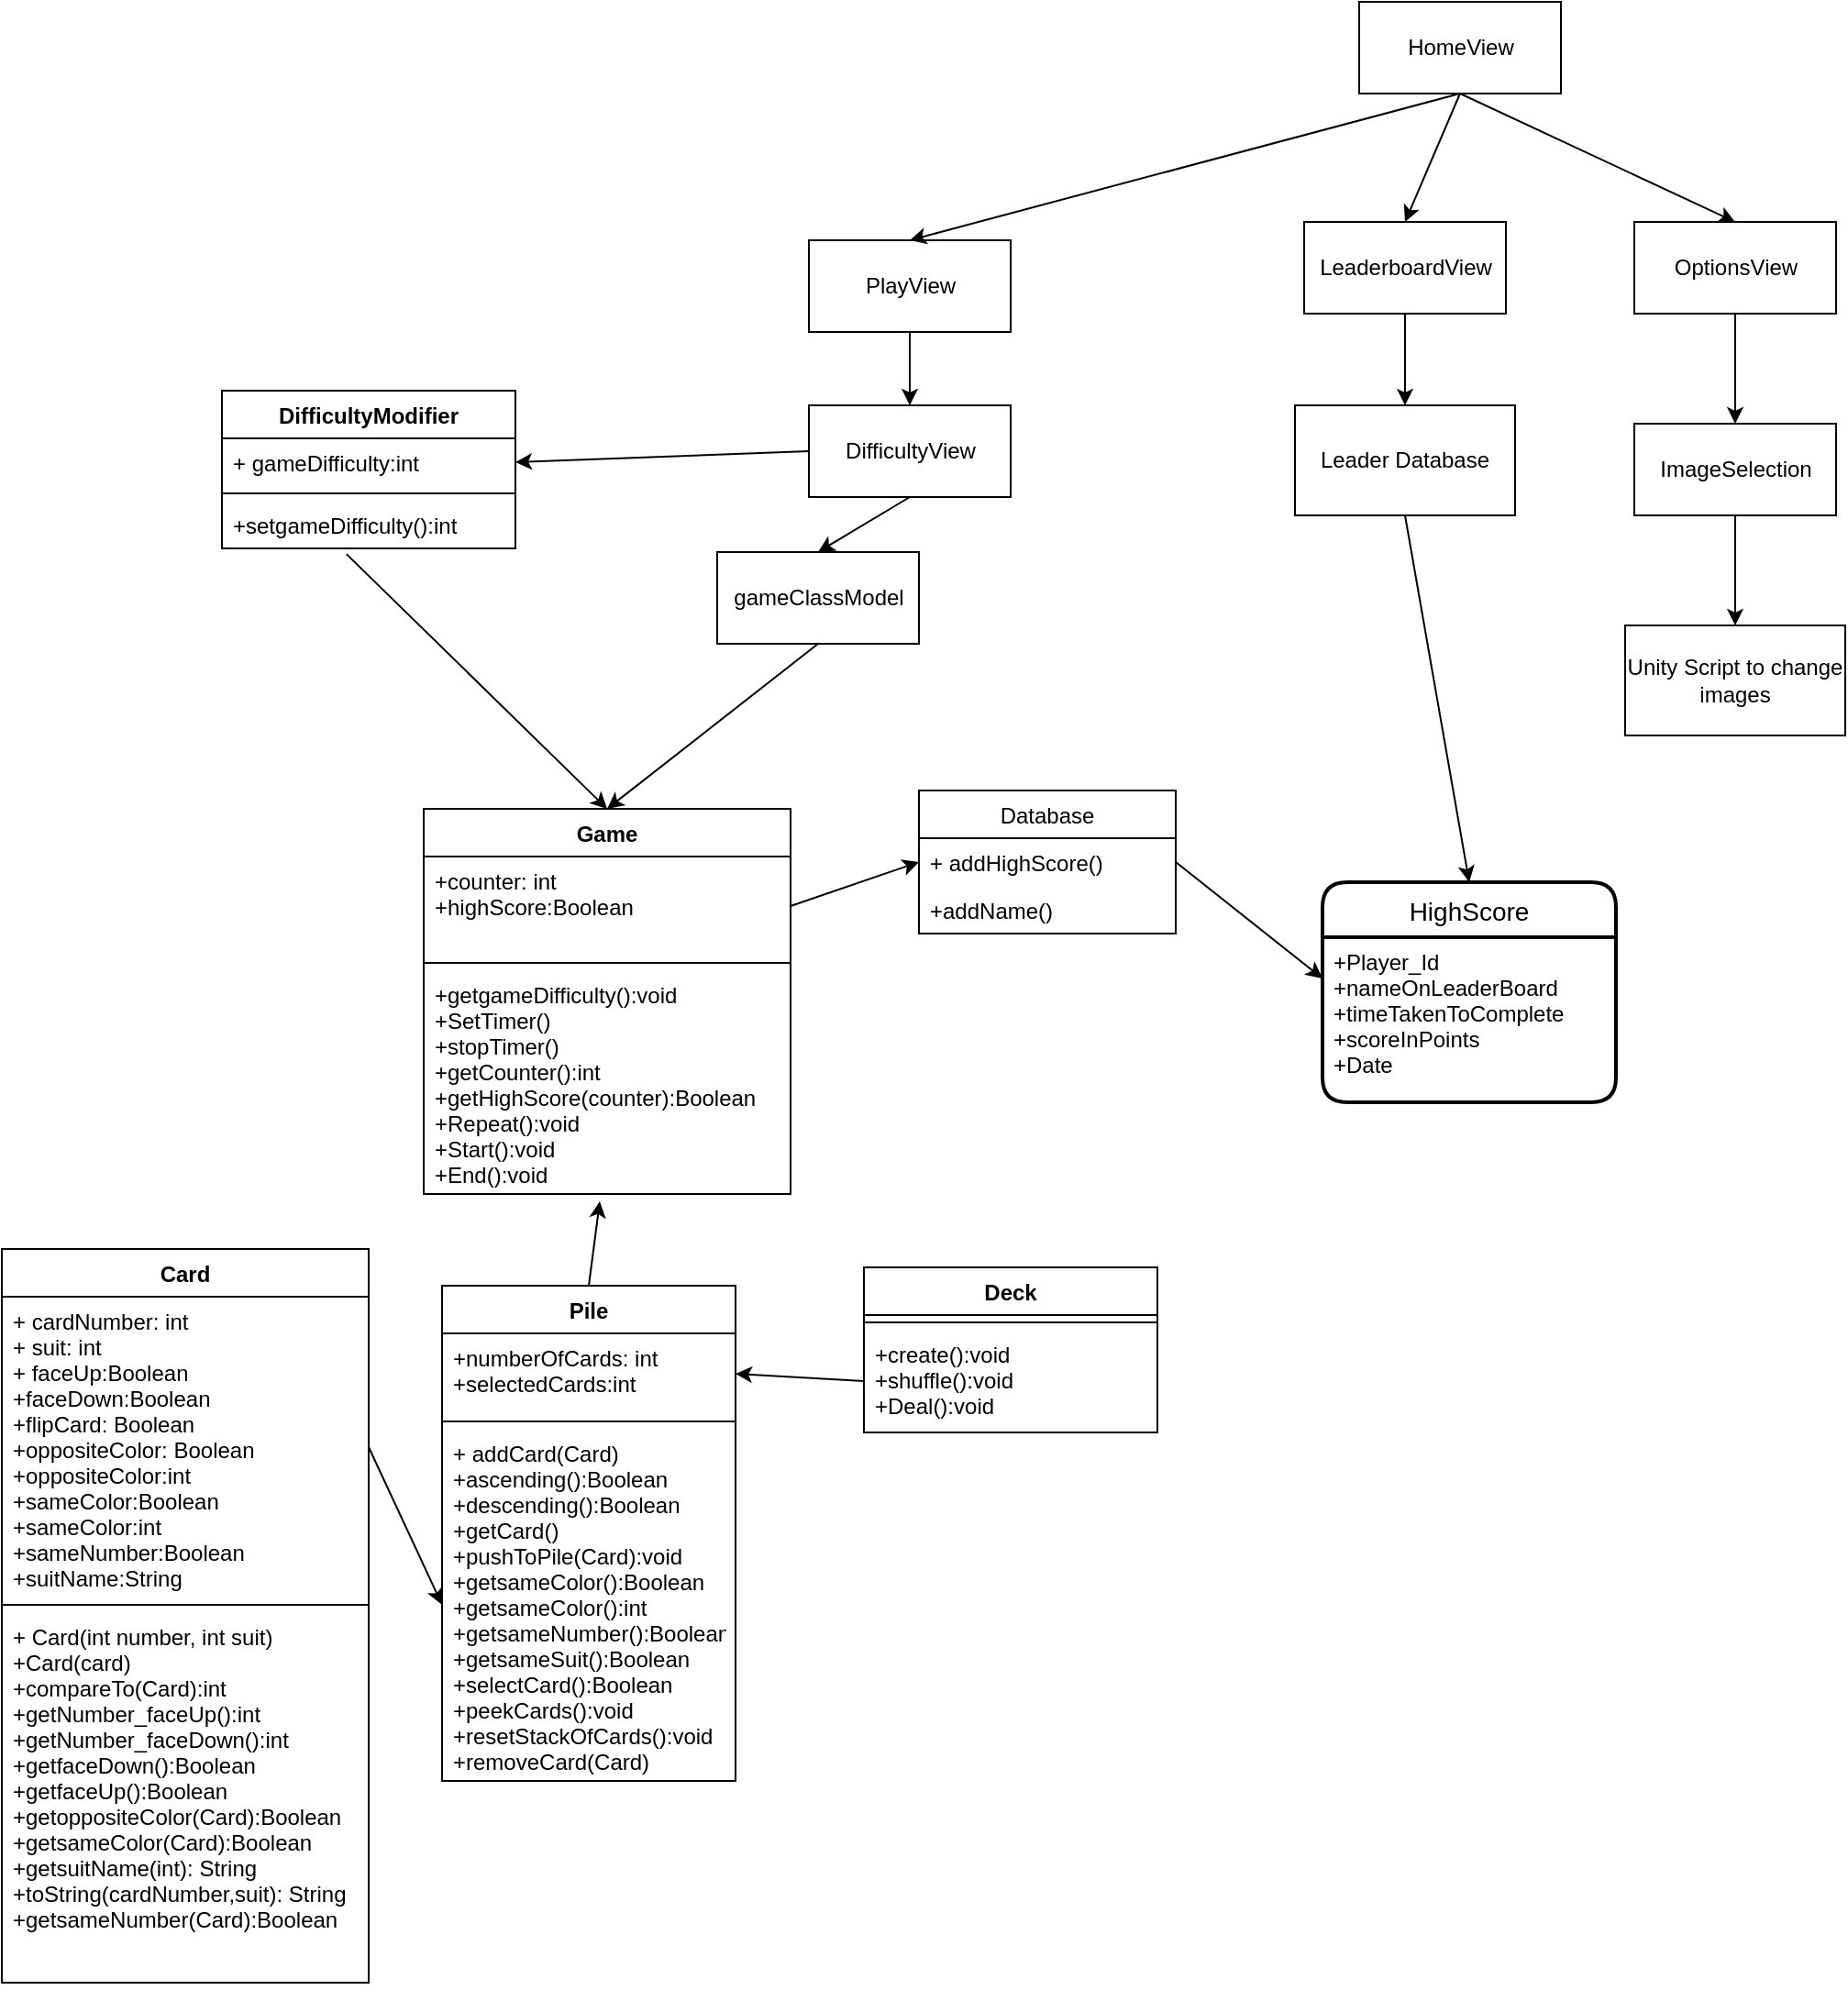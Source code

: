 <mxfile version="13.7.9" type="device"><diagram id="qHLrD52thsAd2I_GOi2f" name="Page-1"><mxGraphModel dx="1278" dy="1136" grid="1" gridSize="10" guides="1" tooltips="1" connect="1" arrows="1" fold="1" page="1" pageScale="1" pageWidth="1600" pageHeight="900" math="0" shadow="0"><root><mxCell id="0"/><mxCell id="1" parent="0"/><mxCell id="CFlfYuKL1mC1rKQbTynZ-1" value="HomeView" style="html=1;" vertex="1" parent="1"><mxGeometry x="800" y="50" width="110" height="50" as="geometry"/></mxCell><mxCell id="CFlfYuKL1mC1rKQbTynZ-2" value="OptionsView" style="html=1;" vertex="1" parent="1"><mxGeometry x="950" y="170" width="110" height="50" as="geometry"/></mxCell><mxCell id="CFlfYuKL1mC1rKQbTynZ-3" value="LeaderboardView" style="html=1;" vertex="1" parent="1"><mxGeometry x="770" y="170" width="110" height="50" as="geometry"/></mxCell><mxCell id="CFlfYuKL1mC1rKQbTynZ-4" value="PlayView" style="html=1;" vertex="1" parent="1"><mxGeometry x="500" y="180" width="110" height="50" as="geometry"/></mxCell><mxCell id="CFlfYuKL1mC1rKQbTynZ-5" value="ImageSelection" style="html=1;" vertex="1" parent="1"><mxGeometry x="950" y="280" width="110" height="50" as="geometry"/></mxCell><mxCell id="CFlfYuKL1mC1rKQbTynZ-6" value="Leader Database" style="rounded=0;whiteSpace=wrap;html=1;" vertex="1" parent="1"><mxGeometry x="765" y="270" width="120" height="60" as="geometry"/></mxCell><mxCell id="CFlfYuKL1mC1rKQbTynZ-7" value="" style="endArrow=classic;html=1;entryX=0.5;entryY=0;entryDx=0;entryDy=0;exitX=0.5;exitY=1;exitDx=0;exitDy=0;" edge="1" parent="1" source="CFlfYuKL1mC1rKQbTynZ-3" target="CFlfYuKL1mC1rKQbTynZ-6"><mxGeometry width="50" height="50" relative="1" as="geometry"><mxPoint x="680" y="390" as="sourcePoint"/><mxPoint x="730" y="340" as="targetPoint"/></mxGeometry></mxCell><mxCell id="CFlfYuKL1mC1rKQbTynZ-9" value="" style="endArrow=classic;html=1;exitX=0.5;exitY=1;exitDx=0;exitDy=0;entryX=0.5;entryY=0;entryDx=0;entryDy=0;" edge="1" parent="1" source="CFlfYuKL1mC1rKQbTynZ-1" target="CFlfYuKL1mC1rKQbTynZ-2"><mxGeometry width="50" height="50" relative="1" as="geometry"><mxPoint x="830" y="390" as="sourcePoint"/><mxPoint x="880" y="340" as="targetPoint"/></mxGeometry></mxCell><mxCell id="CFlfYuKL1mC1rKQbTynZ-10" value="" style="endArrow=classic;html=1;exitX=0.5;exitY=1;exitDx=0;exitDy=0;entryX=0.5;entryY=0;entryDx=0;entryDy=0;" edge="1" parent="1" source="CFlfYuKL1mC1rKQbTynZ-1" target="CFlfYuKL1mC1rKQbTynZ-4"><mxGeometry width="50" height="50" relative="1" as="geometry"><mxPoint x="830" y="390" as="sourcePoint"/><mxPoint x="880" y="340" as="targetPoint"/></mxGeometry></mxCell><mxCell id="CFlfYuKL1mC1rKQbTynZ-11" value="gameClassModel" style="html=1;" vertex="1" parent="1"><mxGeometry x="450" y="350" width="110" height="50" as="geometry"/></mxCell><mxCell id="CFlfYuKL1mC1rKQbTynZ-14" value="DifficultyView" style="html=1;" vertex="1" parent="1"><mxGeometry x="500" y="270" width="110" height="50" as="geometry"/></mxCell><mxCell id="CFlfYuKL1mC1rKQbTynZ-25" value="" style="endArrow=classic;html=1;exitX=1;exitY=0.5;exitDx=0;exitDy=0;entryX=0;entryY=0.5;entryDx=0;entryDy=0;" edge="1" parent="1" source="CFlfYuKL1mC1rKQbTynZ-28" target="CFlfYuKL1mC1rKQbTynZ-20"><mxGeometry width="50" height="50" relative="1" as="geometry"><mxPoint x="290" y="680" as="sourcePoint"/><mxPoint x="340" y="630" as="targetPoint"/></mxGeometry></mxCell><mxCell id="CFlfYuKL1mC1rKQbTynZ-26" value="" style="endArrow=classic;html=1;exitX=0.5;exitY=0;exitDx=0;exitDy=0;entryX=0.48;entryY=1.033;entryDx=0;entryDy=0;entryPerimeter=0;" edge="1" parent="1" source="CFlfYuKL1mC1rKQbTynZ-17" target="CFlfYuKL1mC1rKQbTynZ-24"><mxGeometry width="50" height="50" relative="1" as="geometry"><mxPoint x="290" y="680" as="sourcePoint"/><mxPoint x="340" y="630" as="targetPoint"/></mxGeometry></mxCell><mxCell id="CFlfYuKL1mC1rKQbTynZ-34" value="" style="endArrow=classic;html=1;entryX=1;entryY=0.5;entryDx=0;entryDy=0;exitX=0;exitY=0.5;exitDx=0;exitDy=0;" edge="1" parent="1" source="CFlfYuKL1mC1rKQbTynZ-33" target="CFlfYuKL1mC1rKQbTynZ-18"><mxGeometry width="50" height="50" relative="1" as="geometry"><mxPoint x="290" y="1080" as="sourcePoint"/><mxPoint x="340" y="1030" as="targetPoint"/></mxGeometry></mxCell><mxCell id="CFlfYuKL1mC1rKQbTynZ-38" value="" style="endArrow=classic;html=1;entryX=0;entryY=0.5;entryDx=0;entryDy=0;exitX=1;exitY=0.5;exitDx=0;exitDy=0;" edge="1" parent="1" source="CFlfYuKL1mC1rKQbTynZ-22" target="CFlfYuKL1mC1rKQbTynZ-36"><mxGeometry width="50" height="50" relative="1" as="geometry"><mxPoint x="290" y="780" as="sourcePoint"/><mxPoint x="340" y="730" as="targetPoint"/></mxGeometry></mxCell><mxCell id="CFlfYuKL1mC1rKQbTynZ-39" value="" style="endArrow=classic;html=1;entryX=0.5;entryY=0;entryDx=0;entryDy=0;exitX=0.5;exitY=1;exitDx=0;exitDy=0;" edge="1" parent="1" source="CFlfYuKL1mC1rKQbTynZ-2" target="CFlfYuKL1mC1rKQbTynZ-5"><mxGeometry width="50" height="50" relative="1" as="geometry"><mxPoint x="310" y="720" as="sourcePoint"/><mxPoint x="360" y="670" as="targetPoint"/></mxGeometry></mxCell><mxCell id="CFlfYuKL1mC1rKQbTynZ-41" value="" style="endArrow=classic;html=1;entryX=0.5;entryY=0;entryDx=0;entryDy=0;exitX=0.5;exitY=1;exitDx=0;exitDy=0;" edge="1" parent="1" source="CFlfYuKL1mC1rKQbTynZ-11" target="CFlfYuKL1mC1rKQbTynZ-21"><mxGeometry width="50" height="50" relative="1" as="geometry"><mxPoint x="460" y="720" as="sourcePoint"/><mxPoint x="510" y="670" as="targetPoint"/></mxGeometry></mxCell><mxCell id="CFlfYuKL1mC1rKQbTynZ-35" value="Database" style="swimlane;fontStyle=0;childLayout=stackLayout;horizontal=1;startSize=26;fillColor=none;horizontalStack=0;resizeParent=1;resizeParentMax=0;resizeLast=0;collapsible=1;marginBottom=0;" vertex="1" parent="1"><mxGeometry x="560" y="480" width="140" height="78" as="geometry"/></mxCell><mxCell id="CFlfYuKL1mC1rKQbTynZ-36" value="+ addHighScore()" style="text;strokeColor=none;fillColor=none;align=left;verticalAlign=top;spacingLeft=4;spacingRight=4;overflow=hidden;rotatable=0;points=[[0,0.5],[1,0.5]];portConstraint=eastwest;" vertex="1" parent="CFlfYuKL1mC1rKQbTynZ-35"><mxGeometry y="26" width="140" height="26" as="geometry"/></mxCell><mxCell id="CFlfYuKL1mC1rKQbTynZ-37" value="+addName()" style="text;strokeColor=none;fillColor=none;align=left;verticalAlign=top;spacingLeft=4;spacingRight=4;overflow=hidden;rotatable=0;points=[[0,0.5],[1,0.5]];portConstraint=eastwest;" vertex="1" parent="CFlfYuKL1mC1rKQbTynZ-35"><mxGeometry y="52" width="140" height="26" as="geometry"/></mxCell><mxCell id="CFlfYuKL1mC1rKQbTynZ-21" value="Game" style="swimlane;fontStyle=1;align=center;verticalAlign=top;childLayout=stackLayout;horizontal=1;startSize=26;horizontalStack=0;resizeParent=1;resizeParentMax=0;resizeLast=0;collapsible=1;marginBottom=0;" vertex="1" parent="1"><mxGeometry x="290" y="490" width="200" height="210" as="geometry"/></mxCell><mxCell id="CFlfYuKL1mC1rKQbTynZ-22" value="+counter: int&#10;+highScore:Boolean" style="text;strokeColor=none;fillColor=none;align=left;verticalAlign=top;spacingLeft=4;spacingRight=4;overflow=hidden;rotatable=0;points=[[0,0.5],[1,0.5]];portConstraint=eastwest;" vertex="1" parent="CFlfYuKL1mC1rKQbTynZ-21"><mxGeometry y="26" width="200" height="54" as="geometry"/></mxCell><mxCell id="CFlfYuKL1mC1rKQbTynZ-23" value="" style="line;strokeWidth=1;fillColor=none;align=left;verticalAlign=middle;spacingTop=-1;spacingLeft=3;spacingRight=3;rotatable=0;labelPosition=right;points=[];portConstraint=eastwest;" vertex="1" parent="CFlfYuKL1mC1rKQbTynZ-21"><mxGeometry y="80" width="200" height="8" as="geometry"/></mxCell><mxCell id="CFlfYuKL1mC1rKQbTynZ-24" value="+getgameDifficulty():void&#10;+SetTimer()&#10;+stopTimer()&#10;+getCounter():int&#10;+getHighScore(counter):Boolean&#10;+Repeat():void&#10;+Start():void&#10;+End():void" style="text;strokeColor=none;fillColor=none;align=left;verticalAlign=top;spacingLeft=4;spacingRight=4;overflow=hidden;rotatable=0;points=[[0,0.5],[1,0.5]];portConstraint=eastwest;" vertex="1" parent="CFlfYuKL1mC1rKQbTynZ-21"><mxGeometry y="88" width="200" height="122" as="geometry"/></mxCell><mxCell id="CFlfYuKL1mC1rKQbTynZ-50" value="" style="endArrow=classic;html=1;exitX=0.5;exitY=1;exitDx=0;exitDy=0;entryX=0.5;entryY=0;entryDx=0;entryDy=0;" edge="1" parent="1" source="CFlfYuKL1mC1rKQbTynZ-14" target="CFlfYuKL1mC1rKQbTynZ-11"><mxGeometry width="50" height="50" relative="1" as="geometry"><mxPoint x="460" y="720" as="sourcePoint"/><mxPoint x="510" y="670" as="targetPoint"/></mxGeometry></mxCell><mxCell id="CFlfYuKL1mC1rKQbTynZ-51" value="" style="endArrow=classic;html=1;exitX=0.5;exitY=1;exitDx=0;exitDy=0;entryX=0.5;entryY=0;entryDx=0;entryDy=0;" edge="1" parent="1" source="CFlfYuKL1mC1rKQbTynZ-4" target="CFlfYuKL1mC1rKQbTynZ-14"><mxGeometry width="50" height="50" relative="1" as="geometry"><mxPoint x="460" y="720" as="sourcePoint"/><mxPoint x="510" y="670" as="targetPoint"/></mxGeometry></mxCell><mxCell id="CFlfYuKL1mC1rKQbTynZ-52" value="" style="endArrow=classic;html=1;entryX=0.5;entryY=0;entryDx=0;entryDy=0;exitX=0.5;exitY=1;exitDx=0;exitDy=0;" edge="1" parent="1" source="CFlfYuKL1mC1rKQbTynZ-1" target="CFlfYuKL1mC1rKQbTynZ-3"><mxGeometry width="50" height="50" relative="1" as="geometry"><mxPoint x="840" y="190" as="sourcePoint"/><mxPoint x="560" y="670" as="targetPoint"/></mxGeometry></mxCell><mxCell id="CFlfYuKL1mC1rKQbTynZ-53" value="DifficultyModifier" style="swimlane;fontStyle=1;align=center;verticalAlign=top;childLayout=stackLayout;horizontal=1;startSize=26;horizontalStack=0;resizeParent=1;resizeParentMax=0;resizeLast=0;collapsible=1;marginBottom=0;" vertex="1" parent="1"><mxGeometry x="180" y="262" width="160" height="86" as="geometry"/></mxCell><mxCell id="CFlfYuKL1mC1rKQbTynZ-54" value="+ gameDifficulty:int" style="text;strokeColor=none;fillColor=none;align=left;verticalAlign=top;spacingLeft=4;spacingRight=4;overflow=hidden;rotatable=0;points=[[0,0.5],[1,0.5]];portConstraint=eastwest;" vertex="1" parent="CFlfYuKL1mC1rKQbTynZ-53"><mxGeometry y="26" width="160" height="26" as="geometry"/></mxCell><mxCell id="CFlfYuKL1mC1rKQbTynZ-55" value="" style="line;strokeWidth=1;fillColor=none;align=left;verticalAlign=middle;spacingTop=-1;spacingLeft=3;spacingRight=3;rotatable=0;labelPosition=right;points=[];portConstraint=eastwest;" vertex="1" parent="CFlfYuKL1mC1rKQbTynZ-53"><mxGeometry y="52" width="160" height="8" as="geometry"/></mxCell><mxCell id="CFlfYuKL1mC1rKQbTynZ-56" value="+setgameDifficulty():int" style="text;strokeColor=none;fillColor=none;align=left;verticalAlign=top;spacingLeft=4;spacingRight=4;overflow=hidden;rotatable=0;points=[[0,0.5],[1,0.5]];portConstraint=eastwest;" vertex="1" parent="CFlfYuKL1mC1rKQbTynZ-53"><mxGeometry y="60" width="160" height="26" as="geometry"/></mxCell><mxCell id="CFlfYuKL1mC1rKQbTynZ-57" value="" style="endArrow=classic;html=1;entryX=1;entryY=0.5;entryDx=0;entryDy=0;exitX=0;exitY=0.5;exitDx=0;exitDy=0;" edge="1" parent="1" source="CFlfYuKL1mC1rKQbTynZ-14" target="CFlfYuKL1mC1rKQbTynZ-54"><mxGeometry width="50" height="50" relative="1" as="geometry"><mxPoint x="510" y="720" as="sourcePoint"/><mxPoint x="560" y="670" as="targetPoint"/></mxGeometry></mxCell><mxCell id="CFlfYuKL1mC1rKQbTynZ-17" value="Pile" style="swimlane;fontStyle=1;align=center;verticalAlign=top;childLayout=stackLayout;horizontal=1;startSize=26;horizontalStack=0;resizeParent=1;resizeParentMax=0;resizeLast=0;collapsible=1;marginBottom=0;" vertex="1" parent="1"><mxGeometry x="300" y="750" width="160" height="270" as="geometry"/></mxCell><mxCell id="CFlfYuKL1mC1rKQbTynZ-18" value="+numberOfCards: int&#10;+selectedCards:int&#10;" style="text;strokeColor=none;fillColor=none;align=left;verticalAlign=top;spacingLeft=4;spacingRight=4;overflow=hidden;rotatable=0;points=[[0,0.5],[1,0.5]];portConstraint=eastwest;" vertex="1" parent="CFlfYuKL1mC1rKQbTynZ-17"><mxGeometry y="26" width="160" height="44" as="geometry"/></mxCell><mxCell id="CFlfYuKL1mC1rKQbTynZ-19" value="" style="line;strokeWidth=1;fillColor=none;align=left;verticalAlign=middle;spacingTop=-1;spacingLeft=3;spacingRight=3;rotatable=0;labelPosition=right;points=[];portConstraint=eastwest;" vertex="1" parent="CFlfYuKL1mC1rKQbTynZ-17"><mxGeometry y="70" width="160" height="8" as="geometry"/></mxCell><mxCell id="CFlfYuKL1mC1rKQbTynZ-20" value="+ addCard(Card)&#10;+ascending():Boolean&#10;+descending():Boolean&#10;+getCard()&#10;+pushToPile(Card):void&#10;+getsameColor():Boolean&#10;+getsameColor():int&#10;+getsameNumber():Boolean&#10;+getsameSuit():Boolean&#10;+selectCard():Boolean&#10;+peekCards():void&#10;+resetStackOfCards():void&#10;+removeCard(Card)&#10;&#10;" style="text;strokeColor=none;fillColor=none;align=left;verticalAlign=top;spacingLeft=4;spacingRight=4;overflow=hidden;rotatable=0;points=[[0,0.5],[1,0.5]];portConstraint=eastwest;" vertex="1" parent="CFlfYuKL1mC1rKQbTynZ-17"><mxGeometry y="78" width="160" height="192" as="geometry"/></mxCell><mxCell id="CFlfYuKL1mC1rKQbTynZ-31" value="Deck" style="swimlane;fontStyle=1;align=center;verticalAlign=top;childLayout=stackLayout;horizontal=1;startSize=26;horizontalStack=0;resizeParent=1;resizeParentMax=0;resizeLast=0;collapsible=1;marginBottom=0;" vertex="1" parent="1"><mxGeometry x="530" y="740" width="160" height="90" as="geometry"/></mxCell><mxCell id="CFlfYuKL1mC1rKQbTynZ-32" value="" style="line;strokeWidth=1;fillColor=none;align=left;verticalAlign=middle;spacingTop=-1;spacingLeft=3;spacingRight=3;rotatable=0;labelPosition=right;points=[];portConstraint=eastwest;" vertex="1" parent="CFlfYuKL1mC1rKQbTynZ-31"><mxGeometry y="26" width="160" height="8" as="geometry"/></mxCell><mxCell id="CFlfYuKL1mC1rKQbTynZ-33" value="+create():void&#10;+shuffle():void&#10;+Deal():void&#10;&#10;" style="text;strokeColor=none;fillColor=none;align=left;verticalAlign=top;spacingLeft=4;spacingRight=4;overflow=hidden;rotatable=0;points=[[0,0.5],[1,0.5]];portConstraint=eastwest;" vertex="1" parent="CFlfYuKL1mC1rKQbTynZ-31"><mxGeometry y="34" width="160" height="56" as="geometry"/></mxCell><mxCell id="CFlfYuKL1mC1rKQbTynZ-27" value="Card" style="swimlane;fontStyle=1;align=center;verticalAlign=top;childLayout=stackLayout;horizontal=1;startSize=26;horizontalStack=0;resizeParent=1;resizeParentMax=0;resizeLast=0;collapsible=1;marginBottom=0;" vertex="1" parent="1"><mxGeometry x="60" y="730" width="200" height="400" as="geometry"/></mxCell><mxCell id="CFlfYuKL1mC1rKQbTynZ-28" value="+ cardNumber: int&#10;+ suit: int&#10;+ faceUp:Boolean&#10;+faceDown:Boolean&#10;+flipCard: Boolean&#10;+oppositeColor: Boolean&#10;+oppositeColor:int&#10;+sameColor:Boolean&#10;+sameColor:int&#10;+sameNumber:Boolean&#10;+suitName:String&#10;" style="text;strokeColor=none;fillColor=none;align=left;verticalAlign=top;spacingLeft=4;spacingRight=4;overflow=hidden;rotatable=0;points=[[0,0.5],[1,0.5]];portConstraint=eastwest;" vertex="1" parent="CFlfYuKL1mC1rKQbTynZ-27"><mxGeometry y="26" width="200" height="164" as="geometry"/></mxCell><mxCell id="CFlfYuKL1mC1rKQbTynZ-29" value="" style="line;strokeWidth=1;fillColor=none;align=left;verticalAlign=middle;spacingTop=-1;spacingLeft=3;spacingRight=3;rotatable=0;labelPosition=right;points=[];portConstraint=eastwest;" vertex="1" parent="CFlfYuKL1mC1rKQbTynZ-27"><mxGeometry y="190" width="200" height="8" as="geometry"/></mxCell><mxCell id="CFlfYuKL1mC1rKQbTynZ-30" value="+ Card(int number, int suit)&#10;+Card(card)&#10;+compareTo(Card):int&#10;+getNumber_faceUp():int&#10;+getNumber_faceDown():int&#10;+getfaceDown():Boolean&#10;+getfaceUp():Boolean&#10;+getoppositeColor(Card):Boolean&#10;+getsameColor(Card):Boolean&#10;+getsuitName(int): String&#10;+toString(cardNumber,suit): String&#10;+getsameNumber(Card):Boolean" style="text;strokeColor=none;fillColor=none;align=left;verticalAlign=top;spacingLeft=4;spacingRight=4;overflow=hidden;rotatable=0;points=[[0,0.5],[1,0.5]];portConstraint=eastwest;" vertex="1" parent="CFlfYuKL1mC1rKQbTynZ-27"><mxGeometry y="198" width="200" height="202" as="geometry"/></mxCell><mxCell id="CFlfYuKL1mC1rKQbTynZ-58" value="" style="endArrow=classic;html=1;exitX=0.424;exitY=1.118;exitDx=0;exitDy=0;exitPerimeter=0;entryX=0.5;entryY=0;entryDx=0;entryDy=0;" edge="1" parent="1" source="CFlfYuKL1mC1rKQbTynZ-56" target="CFlfYuKL1mC1rKQbTynZ-21"><mxGeometry width="50" height="50" relative="1" as="geometry"><mxPoint x="500" y="590" as="sourcePoint"/><mxPoint x="550" y="540" as="targetPoint"/></mxGeometry></mxCell><mxCell id="CFlfYuKL1mC1rKQbTynZ-64" value="" style="endArrow=classic;html=1;exitX=0.5;exitY=1;exitDx=0;exitDy=0;entryX=0.5;entryY=0;entryDx=0;entryDy=0;" edge="1" parent="1" source="CFlfYuKL1mC1rKQbTynZ-5" target="CFlfYuKL1mC1rKQbTynZ-66"><mxGeometry width="50" height="50" relative="1" as="geometry"><mxPoint x="500" y="590" as="sourcePoint"/><mxPoint x="910" y="378.0" as="targetPoint"/></mxGeometry></mxCell><mxCell id="CFlfYuKL1mC1rKQbTynZ-66" value="Unity Script to change images" style="rounded=0;whiteSpace=wrap;html=1;" vertex="1" parent="1"><mxGeometry x="945" y="390" width="120" height="60" as="geometry"/></mxCell><mxCell id="CFlfYuKL1mC1rKQbTynZ-67" value="" style="endArrow=classic;html=1;exitX=0.5;exitY=1;exitDx=0;exitDy=0;entryX=0.5;entryY=0;entryDx=0;entryDy=0;" edge="1" parent="1" source="CFlfYuKL1mC1rKQbTynZ-6" target="CFlfYuKL1mC1rKQbTynZ-68"><mxGeometry width="50" height="50" relative="1" as="geometry"><mxPoint x="500" y="580" as="sourcePoint"/><mxPoint x="820" y="380" as="targetPoint"/></mxGeometry></mxCell><mxCell id="CFlfYuKL1mC1rKQbTynZ-68" value="HighScore" style="swimlane;childLayout=stackLayout;horizontal=1;startSize=30;horizontalStack=0;rounded=1;fontSize=14;fontStyle=0;strokeWidth=2;resizeParent=0;resizeLast=1;shadow=0;dashed=0;align=center;" vertex="1" parent="1"><mxGeometry x="780" y="530" width="160" height="120" as="geometry"/></mxCell><mxCell id="CFlfYuKL1mC1rKQbTynZ-69" value="+Player_Id&#10;+nameOnLeaderBoard&#10;+timeTakenToComplete&#10;+scoreInPoints&#10;+Date" style="align=left;strokeColor=none;fillColor=none;spacingLeft=4;fontSize=12;verticalAlign=top;resizable=0;rotatable=0;part=1;" vertex="1" parent="CFlfYuKL1mC1rKQbTynZ-68"><mxGeometry y="30" width="160" height="90" as="geometry"/></mxCell><mxCell id="CFlfYuKL1mC1rKQbTynZ-70" value="" style="endArrow=classic;html=1;exitX=1;exitY=0.5;exitDx=0;exitDy=0;entryX=0;entryY=0.25;entryDx=0;entryDy=0;" edge="1" parent="1" source="CFlfYuKL1mC1rKQbTynZ-36" target="CFlfYuKL1mC1rKQbTynZ-69"><mxGeometry width="50" height="50" relative="1" as="geometry"><mxPoint x="835" y="340" as="sourcePoint"/><mxPoint x="870" y="540" as="targetPoint"/></mxGeometry></mxCell></root></mxGraphModel></diagram></mxfile>